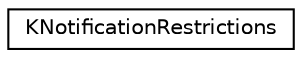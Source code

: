 digraph "Graphical Class Hierarchy"
{
  edge [fontname="Helvetica",fontsize="10",labelfontname="Helvetica",labelfontsize="10"];
  node [fontname="Helvetica",fontsize="10",shape=record];
  rankdir="LR";
  Node0 [label="KNotificationRestrictions",height=0.2,width=0.4,color="black", fillcolor="white", style="filled",URL="$classKNotificationRestrictions.html",tooltip="KNotificationRestrictions provides a simple mechanism to avoid disruptions during full screen present..."];
}
